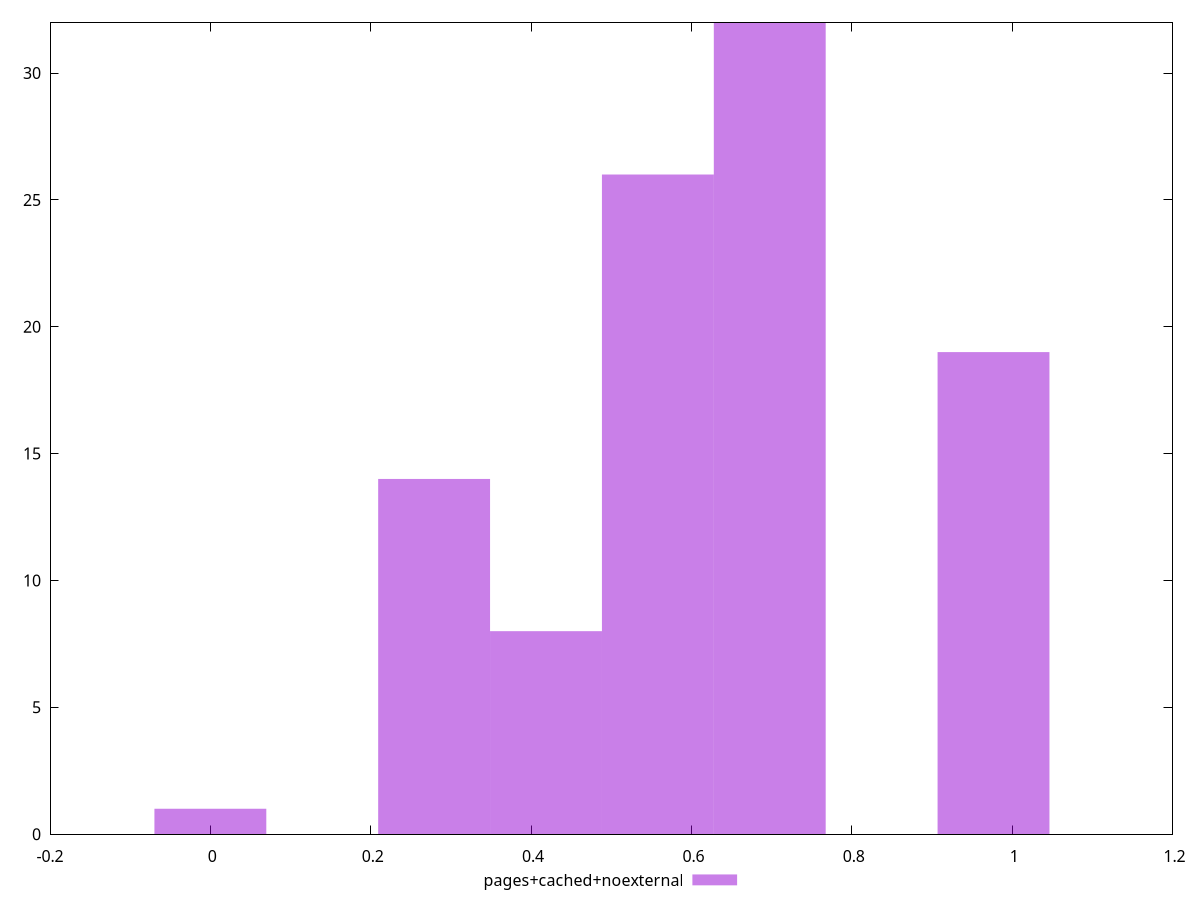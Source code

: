 $_pagesCachedNoexternal <<EOF
0.2790763793884207 14
0.6976909484710518 32
0.5581527587768415 26
0.9767673278594725 19
0.41861456908263106 8
0 1
EOF
set key outside below
set terminal pngcairo
set output "report_00005_2020-11-02T22-26-11.212Z/cumulative-layout-shift/pages+cached+noexternal//hist.png"
set yrange [0:32]
set boxwidth 0.13953818969421036
set style fill transparent solid 0.5 noborder
plot $_pagesCachedNoexternal title "pages+cached+noexternal" with boxes ,